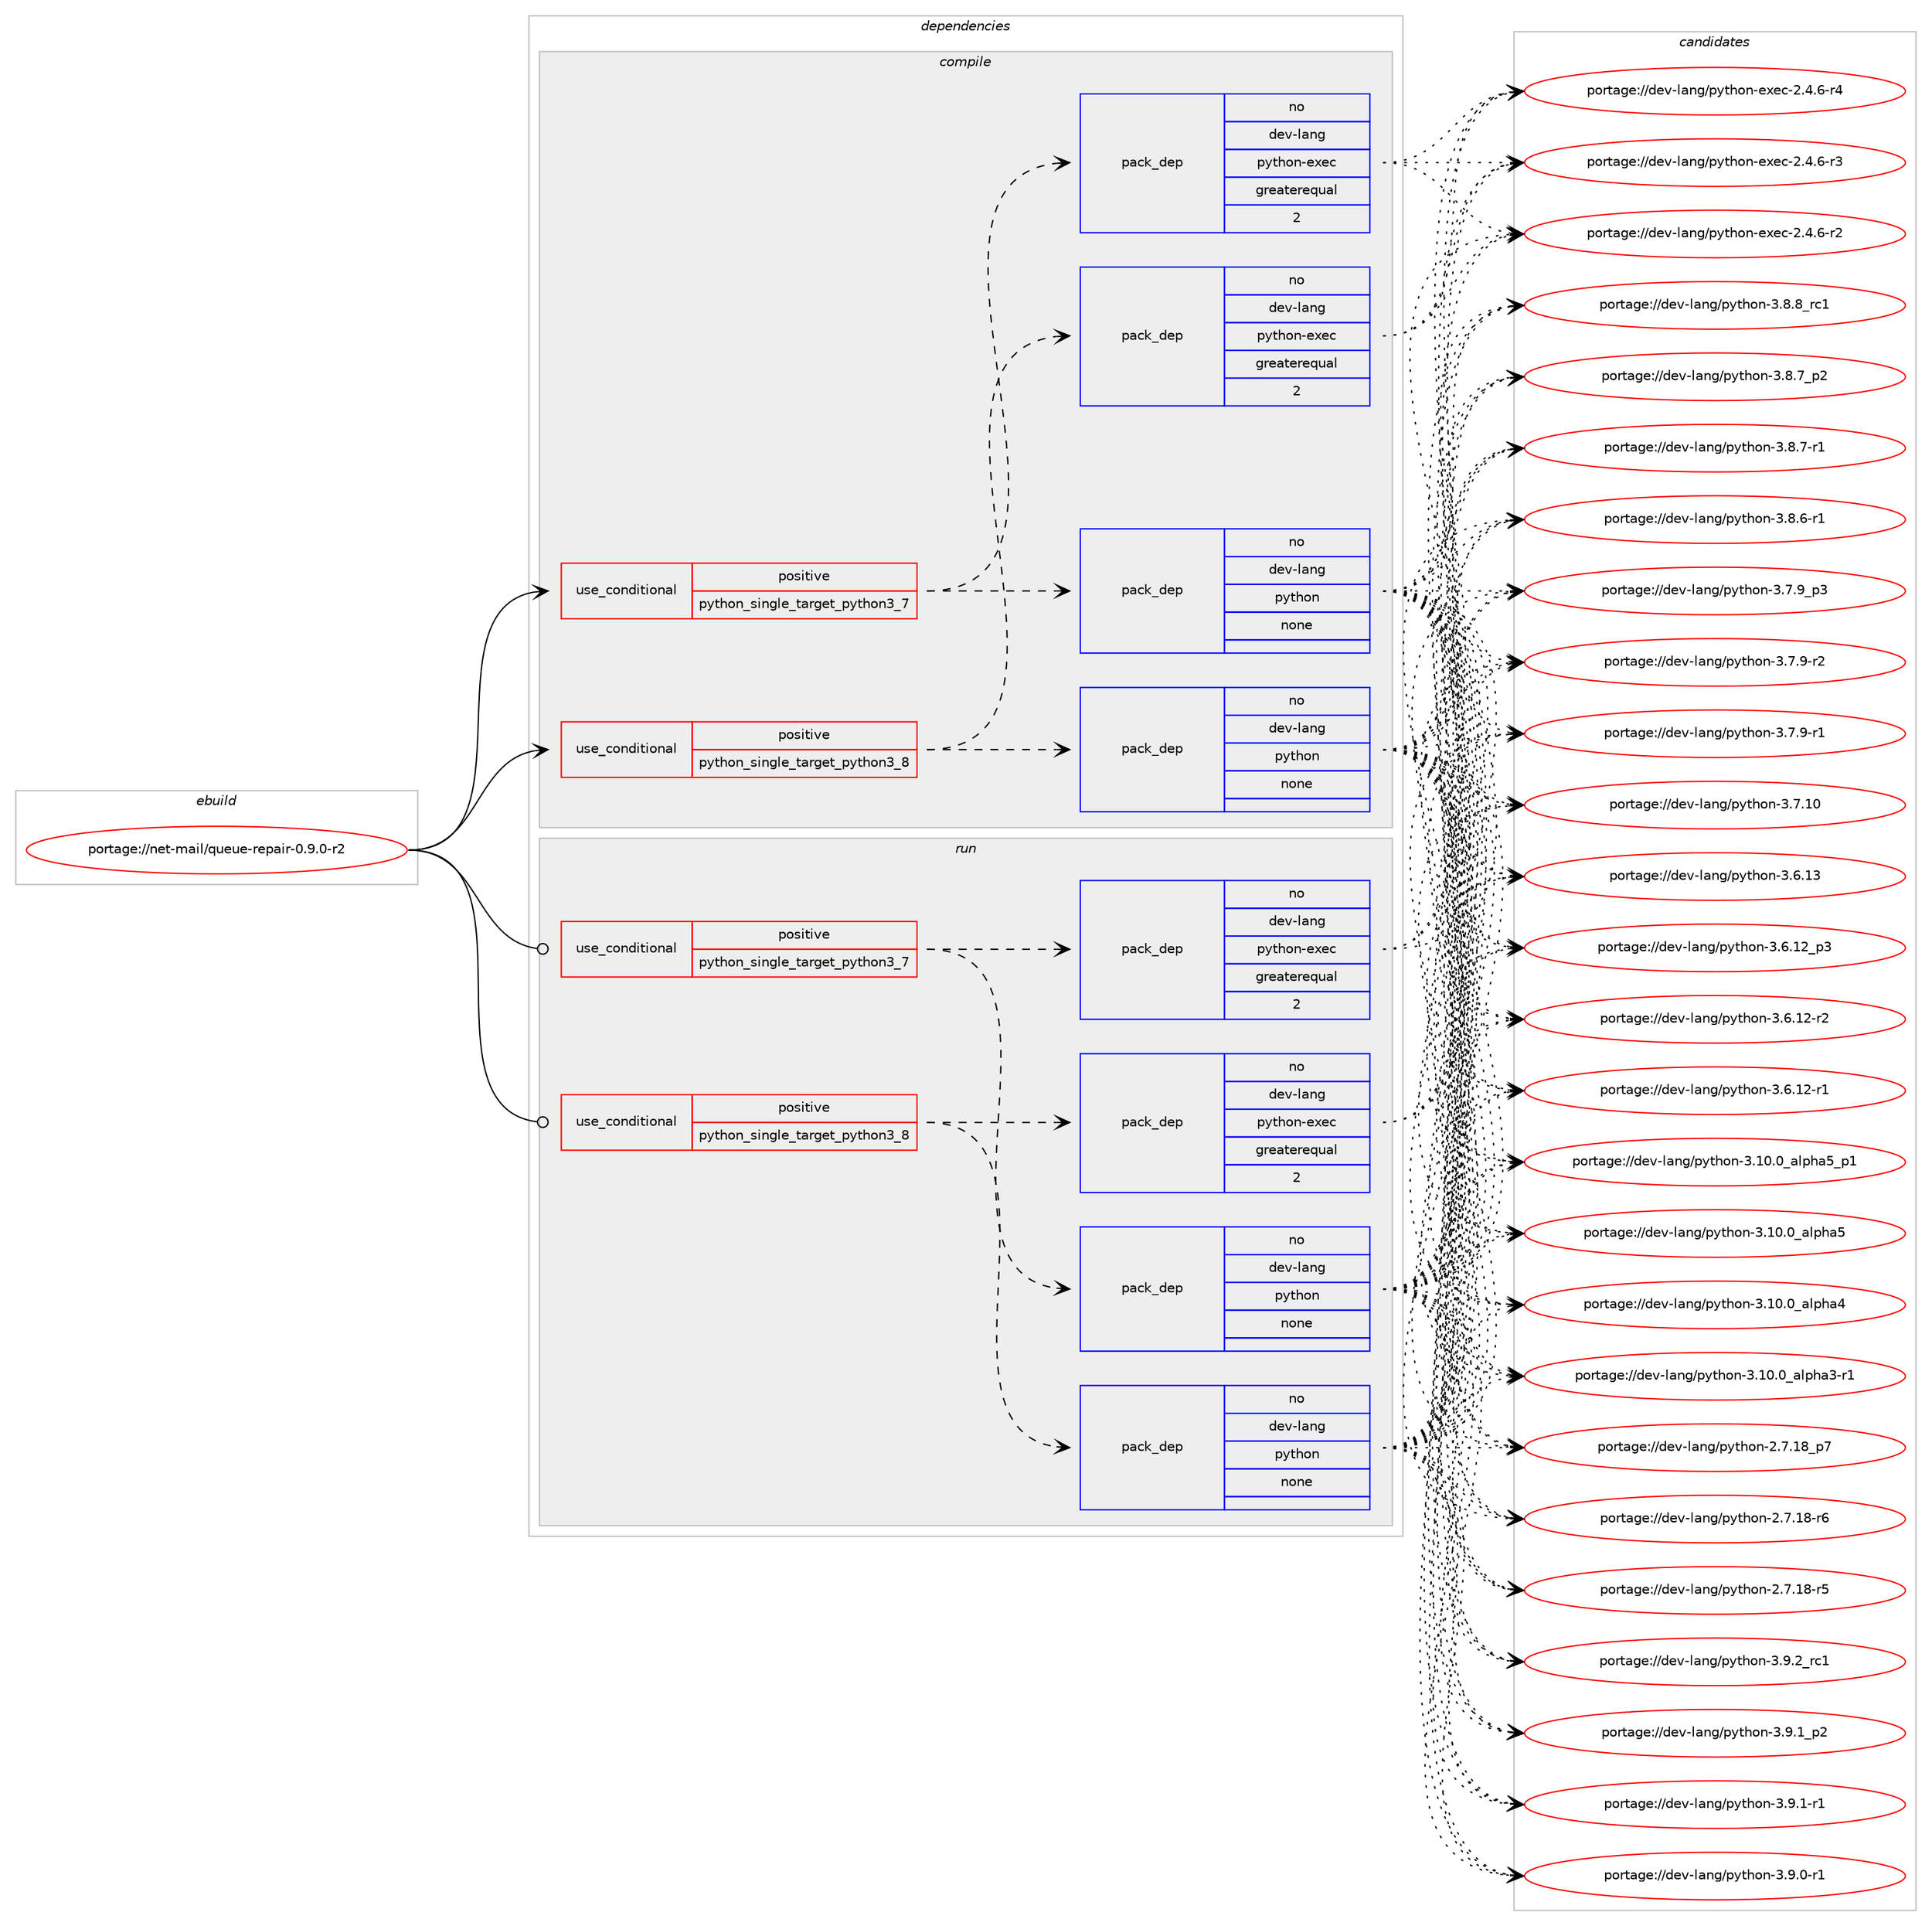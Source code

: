 digraph prolog {

# *************
# Graph options
# *************

newrank=true;
concentrate=true;
compound=true;
graph [rankdir=LR,fontname=Helvetica,fontsize=10,ranksep=1.5];#, ranksep=2.5, nodesep=0.2];
edge  [arrowhead=vee];
node  [fontname=Helvetica,fontsize=10];

# **********
# The ebuild
# **********

subgraph cluster_leftcol {
color=gray;
rank=same;
label=<<i>ebuild</i>>;
id [label="portage://net-mail/queue-repair-0.9.0-r2", color=red, width=4, href="../net-mail/queue-repair-0.9.0-r2.svg"];
}

# ****************
# The dependencies
# ****************

subgraph cluster_midcol {
color=gray;
label=<<i>dependencies</i>>;
subgraph cluster_compile {
fillcolor="#eeeeee";
style=filled;
label=<<i>compile</i>>;
subgraph cond3651 {
dependency13099 [label=<<TABLE BORDER="0" CELLBORDER="1" CELLSPACING="0" CELLPADDING="4"><TR><TD ROWSPAN="3" CELLPADDING="10">use_conditional</TD></TR><TR><TD>positive</TD></TR><TR><TD>python_single_target_python3_7</TD></TR></TABLE>>, shape=none, color=red];
subgraph pack9313 {
dependency13100 [label=<<TABLE BORDER="0" CELLBORDER="1" CELLSPACING="0" CELLPADDING="4" WIDTH="220"><TR><TD ROWSPAN="6" CELLPADDING="30">pack_dep</TD></TR><TR><TD WIDTH="110">no</TD></TR><TR><TD>dev-lang</TD></TR><TR><TD>python</TD></TR><TR><TD>none</TD></TR><TR><TD></TD></TR></TABLE>>, shape=none, color=blue];
}
dependency13099:e -> dependency13100:w [weight=20,style="dashed",arrowhead="vee"];
subgraph pack9314 {
dependency13101 [label=<<TABLE BORDER="0" CELLBORDER="1" CELLSPACING="0" CELLPADDING="4" WIDTH="220"><TR><TD ROWSPAN="6" CELLPADDING="30">pack_dep</TD></TR><TR><TD WIDTH="110">no</TD></TR><TR><TD>dev-lang</TD></TR><TR><TD>python-exec</TD></TR><TR><TD>greaterequal</TD></TR><TR><TD>2</TD></TR></TABLE>>, shape=none, color=blue];
}
dependency13099:e -> dependency13101:w [weight=20,style="dashed",arrowhead="vee"];
}
id:e -> dependency13099:w [weight=20,style="solid",arrowhead="vee"];
subgraph cond3652 {
dependency13102 [label=<<TABLE BORDER="0" CELLBORDER="1" CELLSPACING="0" CELLPADDING="4"><TR><TD ROWSPAN="3" CELLPADDING="10">use_conditional</TD></TR><TR><TD>positive</TD></TR><TR><TD>python_single_target_python3_8</TD></TR></TABLE>>, shape=none, color=red];
subgraph pack9315 {
dependency13103 [label=<<TABLE BORDER="0" CELLBORDER="1" CELLSPACING="0" CELLPADDING="4" WIDTH="220"><TR><TD ROWSPAN="6" CELLPADDING="30">pack_dep</TD></TR><TR><TD WIDTH="110">no</TD></TR><TR><TD>dev-lang</TD></TR><TR><TD>python</TD></TR><TR><TD>none</TD></TR><TR><TD></TD></TR></TABLE>>, shape=none, color=blue];
}
dependency13102:e -> dependency13103:w [weight=20,style="dashed",arrowhead="vee"];
subgraph pack9316 {
dependency13104 [label=<<TABLE BORDER="0" CELLBORDER="1" CELLSPACING="0" CELLPADDING="4" WIDTH="220"><TR><TD ROWSPAN="6" CELLPADDING="30">pack_dep</TD></TR><TR><TD WIDTH="110">no</TD></TR><TR><TD>dev-lang</TD></TR><TR><TD>python-exec</TD></TR><TR><TD>greaterequal</TD></TR><TR><TD>2</TD></TR></TABLE>>, shape=none, color=blue];
}
dependency13102:e -> dependency13104:w [weight=20,style="dashed",arrowhead="vee"];
}
id:e -> dependency13102:w [weight=20,style="solid",arrowhead="vee"];
}
subgraph cluster_compileandrun {
fillcolor="#eeeeee";
style=filled;
label=<<i>compile and run</i>>;
}
subgraph cluster_run {
fillcolor="#eeeeee";
style=filled;
label=<<i>run</i>>;
subgraph cond3653 {
dependency13105 [label=<<TABLE BORDER="0" CELLBORDER="1" CELLSPACING="0" CELLPADDING="4"><TR><TD ROWSPAN="3" CELLPADDING="10">use_conditional</TD></TR><TR><TD>positive</TD></TR><TR><TD>python_single_target_python3_7</TD></TR></TABLE>>, shape=none, color=red];
subgraph pack9317 {
dependency13106 [label=<<TABLE BORDER="0" CELLBORDER="1" CELLSPACING="0" CELLPADDING="4" WIDTH="220"><TR><TD ROWSPAN="6" CELLPADDING="30">pack_dep</TD></TR><TR><TD WIDTH="110">no</TD></TR><TR><TD>dev-lang</TD></TR><TR><TD>python</TD></TR><TR><TD>none</TD></TR><TR><TD></TD></TR></TABLE>>, shape=none, color=blue];
}
dependency13105:e -> dependency13106:w [weight=20,style="dashed",arrowhead="vee"];
subgraph pack9318 {
dependency13107 [label=<<TABLE BORDER="0" CELLBORDER="1" CELLSPACING="0" CELLPADDING="4" WIDTH="220"><TR><TD ROWSPAN="6" CELLPADDING="30">pack_dep</TD></TR><TR><TD WIDTH="110">no</TD></TR><TR><TD>dev-lang</TD></TR><TR><TD>python-exec</TD></TR><TR><TD>greaterequal</TD></TR><TR><TD>2</TD></TR></TABLE>>, shape=none, color=blue];
}
dependency13105:e -> dependency13107:w [weight=20,style="dashed",arrowhead="vee"];
}
id:e -> dependency13105:w [weight=20,style="solid",arrowhead="odot"];
subgraph cond3654 {
dependency13108 [label=<<TABLE BORDER="0" CELLBORDER="1" CELLSPACING="0" CELLPADDING="4"><TR><TD ROWSPAN="3" CELLPADDING="10">use_conditional</TD></TR><TR><TD>positive</TD></TR><TR><TD>python_single_target_python3_8</TD></TR></TABLE>>, shape=none, color=red];
subgraph pack9319 {
dependency13109 [label=<<TABLE BORDER="0" CELLBORDER="1" CELLSPACING="0" CELLPADDING="4" WIDTH="220"><TR><TD ROWSPAN="6" CELLPADDING="30">pack_dep</TD></TR><TR><TD WIDTH="110">no</TD></TR><TR><TD>dev-lang</TD></TR><TR><TD>python</TD></TR><TR><TD>none</TD></TR><TR><TD></TD></TR></TABLE>>, shape=none, color=blue];
}
dependency13108:e -> dependency13109:w [weight=20,style="dashed",arrowhead="vee"];
subgraph pack9320 {
dependency13110 [label=<<TABLE BORDER="0" CELLBORDER="1" CELLSPACING="0" CELLPADDING="4" WIDTH="220"><TR><TD ROWSPAN="6" CELLPADDING="30">pack_dep</TD></TR><TR><TD WIDTH="110">no</TD></TR><TR><TD>dev-lang</TD></TR><TR><TD>python-exec</TD></TR><TR><TD>greaterequal</TD></TR><TR><TD>2</TD></TR></TABLE>>, shape=none, color=blue];
}
dependency13108:e -> dependency13110:w [weight=20,style="dashed",arrowhead="vee"];
}
id:e -> dependency13108:w [weight=20,style="solid",arrowhead="odot"];
}
}

# **************
# The candidates
# **************

subgraph cluster_choices {
rank=same;
color=gray;
label=<<i>candidates</i>>;

subgraph choice9313 {
color=black;
nodesep=1;
choice100101118451089711010347112121116104111110455146574650951149949 [label="portage://dev-lang/python-3.9.2_rc1", color=red, width=4,href="../dev-lang/python-3.9.2_rc1.svg"];
choice1001011184510897110103471121211161041111104551465746499511250 [label="portage://dev-lang/python-3.9.1_p2", color=red, width=4,href="../dev-lang/python-3.9.1_p2.svg"];
choice1001011184510897110103471121211161041111104551465746494511449 [label="portage://dev-lang/python-3.9.1-r1", color=red, width=4,href="../dev-lang/python-3.9.1-r1.svg"];
choice1001011184510897110103471121211161041111104551465746484511449 [label="portage://dev-lang/python-3.9.0-r1", color=red, width=4,href="../dev-lang/python-3.9.0-r1.svg"];
choice100101118451089711010347112121116104111110455146564656951149949 [label="portage://dev-lang/python-3.8.8_rc1", color=red, width=4,href="../dev-lang/python-3.8.8_rc1.svg"];
choice1001011184510897110103471121211161041111104551465646559511250 [label="portage://dev-lang/python-3.8.7_p2", color=red, width=4,href="../dev-lang/python-3.8.7_p2.svg"];
choice1001011184510897110103471121211161041111104551465646554511449 [label="portage://dev-lang/python-3.8.7-r1", color=red, width=4,href="../dev-lang/python-3.8.7-r1.svg"];
choice1001011184510897110103471121211161041111104551465646544511449 [label="portage://dev-lang/python-3.8.6-r1", color=red, width=4,href="../dev-lang/python-3.8.6-r1.svg"];
choice1001011184510897110103471121211161041111104551465546579511251 [label="portage://dev-lang/python-3.7.9_p3", color=red, width=4,href="../dev-lang/python-3.7.9_p3.svg"];
choice1001011184510897110103471121211161041111104551465546574511450 [label="portage://dev-lang/python-3.7.9-r2", color=red, width=4,href="../dev-lang/python-3.7.9-r2.svg"];
choice1001011184510897110103471121211161041111104551465546574511449 [label="portage://dev-lang/python-3.7.9-r1", color=red, width=4,href="../dev-lang/python-3.7.9-r1.svg"];
choice10010111845108971101034711212111610411111045514655464948 [label="portage://dev-lang/python-3.7.10", color=red, width=4,href="../dev-lang/python-3.7.10.svg"];
choice10010111845108971101034711212111610411111045514654464951 [label="portage://dev-lang/python-3.6.13", color=red, width=4,href="../dev-lang/python-3.6.13.svg"];
choice100101118451089711010347112121116104111110455146544649509511251 [label="portage://dev-lang/python-3.6.12_p3", color=red, width=4,href="../dev-lang/python-3.6.12_p3.svg"];
choice100101118451089711010347112121116104111110455146544649504511450 [label="portage://dev-lang/python-3.6.12-r2", color=red, width=4,href="../dev-lang/python-3.6.12-r2.svg"];
choice100101118451089711010347112121116104111110455146544649504511449 [label="portage://dev-lang/python-3.6.12-r1", color=red, width=4,href="../dev-lang/python-3.6.12-r1.svg"];
choice10010111845108971101034711212111610411111045514649484648959710811210497539511249 [label="portage://dev-lang/python-3.10.0_alpha5_p1", color=red, width=4,href="../dev-lang/python-3.10.0_alpha5_p1.svg"];
choice1001011184510897110103471121211161041111104551464948464895971081121049753 [label="portage://dev-lang/python-3.10.0_alpha5", color=red, width=4,href="../dev-lang/python-3.10.0_alpha5.svg"];
choice1001011184510897110103471121211161041111104551464948464895971081121049752 [label="portage://dev-lang/python-3.10.0_alpha4", color=red, width=4,href="../dev-lang/python-3.10.0_alpha4.svg"];
choice10010111845108971101034711212111610411111045514649484648959710811210497514511449 [label="portage://dev-lang/python-3.10.0_alpha3-r1", color=red, width=4,href="../dev-lang/python-3.10.0_alpha3-r1.svg"];
choice100101118451089711010347112121116104111110455046554649569511255 [label="portage://dev-lang/python-2.7.18_p7", color=red, width=4,href="../dev-lang/python-2.7.18_p7.svg"];
choice100101118451089711010347112121116104111110455046554649564511454 [label="portage://dev-lang/python-2.7.18-r6", color=red, width=4,href="../dev-lang/python-2.7.18-r6.svg"];
choice100101118451089711010347112121116104111110455046554649564511453 [label="portage://dev-lang/python-2.7.18-r5", color=red, width=4,href="../dev-lang/python-2.7.18-r5.svg"];
dependency13100:e -> choice100101118451089711010347112121116104111110455146574650951149949:w [style=dotted,weight="100"];
dependency13100:e -> choice1001011184510897110103471121211161041111104551465746499511250:w [style=dotted,weight="100"];
dependency13100:e -> choice1001011184510897110103471121211161041111104551465746494511449:w [style=dotted,weight="100"];
dependency13100:e -> choice1001011184510897110103471121211161041111104551465746484511449:w [style=dotted,weight="100"];
dependency13100:e -> choice100101118451089711010347112121116104111110455146564656951149949:w [style=dotted,weight="100"];
dependency13100:e -> choice1001011184510897110103471121211161041111104551465646559511250:w [style=dotted,weight="100"];
dependency13100:e -> choice1001011184510897110103471121211161041111104551465646554511449:w [style=dotted,weight="100"];
dependency13100:e -> choice1001011184510897110103471121211161041111104551465646544511449:w [style=dotted,weight="100"];
dependency13100:e -> choice1001011184510897110103471121211161041111104551465546579511251:w [style=dotted,weight="100"];
dependency13100:e -> choice1001011184510897110103471121211161041111104551465546574511450:w [style=dotted,weight="100"];
dependency13100:e -> choice1001011184510897110103471121211161041111104551465546574511449:w [style=dotted,weight="100"];
dependency13100:e -> choice10010111845108971101034711212111610411111045514655464948:w [style=dotted,weight="100"];
dependency13100:e -> choice10010111845108971101034711212111610411111045514654464951:w [style=dotted,weight="100"];
dependency13100:e -> choice100101118451089711010347112121116104111110455146544649509511251:w [style=dotted,weight="100"];
dependency13100:e -> choice100101118451089711010347112121116104111110455146544649504511450:w [style=dotted,weight="100"];
dependency13100:e -> choice100101118451089711010347112121116104111110455146544649504511449:w [style=dotted,weight="100"];
dependency13100:e -> choice10010111845108971101034711212111610411111045514649484648959710811210497539511249:w [style=dotted,weight="100"];
dependency13100:e -> choice1001011184510897110103471121211161041111104551464948464895971081121049753:w [style=dotted,weight="100"];
dependency13100:e -> choice1001011184510897110103471121211161041111104551464948464895971081121049752:w [style=dotted,weight="100"];
dependency13100:e -> choice10010111845108971101034711212111610411111045514649484648959710811210497514511449:w [style=dotted,weight="100"];
dependency13100:e -> choice100101118451089711010347112121116104111110455046554649569511255:w [style=dotted,weight="100"];
dependency13100:e -> choice100101118451089711010347112121116104111110455046554649564511454:w [style=dotted,weight="100"];
dependency13100:e -> choice100101118451089711010347112121116104111110455046554649564511453:w [style=dotted,weight="100"];
}
subgraph choice9314 {
color=black;
nodesep=1;
choice10010111845108971101034711212111610411111045101120101994550465246544511452 [label="portage://dev-lang/python-exec-2.4.6-r4", color=red, width=4,href="../dev-lang/python-exec-2.4.6-r4.svg"];
choice10010111845108971101034711212111610411111045101120101994550465246544511451 [label="portage://dev-lang/python-exec-2.4.6-r3", color=red, width=4,href="../dev-lang/python-exec-2.4.6-r3.svg"];
choice10010111845108971101034711212111610411111045101120101994550465246544511450 [label="portage://dev-lang/python-exec-2.4.6-r2", color=red, width=4,href="../dev-lang/python-exec-2.4.6-r2.svg"];
dependency13101:e -> choice10010111845108971101034711212111610411111045101120101994550465246544511452:w [style=dotted,weight="100"];
dependency13101:e -> choice10010111845108971101034711212111610411111045101120101994550465246544511451:w [style=dotted,weight="100"];
dependency13101:e -> choice10010111845108971101034711212111610411111045101120101994550465246544511450:w [style=dotted,weight="100"];
}
subgraph choice9315 {
color=black;
nodesep=1;
choice100101118451089711010347112121116104111110455146574650951149949 [label="portage://dev-lang/python-3.9.2_rc1", color=red, width=4,href="../dev-lang/python-3.9.2_rc1.svg"];
choice1001011184510897110103471121211161041111104551465746499511250 [label="portage://dev-lang/python-3.9.1_p2", color=red, width=4,href="../dev-lang/python-3.9.1_p2.svg"];
choice1001011184510897110103471121211161041111104551465746494511449 [label="portage://dev-lang/python-3.9.1-r1", color=red, width=4,href="../dev-lang/python-3.9.1-r1.svg"];
choice1001011184510897110103471121211161041111104551465746484511449 [label="portage://dev-lang/python-3.9.0-r1", color=red, width=4,href="../dev-lang/python-3.9.0-r1.svg"];
choice100101118451089711010347112121116104111110455146564656951149949 [label="portage://dev-lang/python-3.8.8_rc1", color=red, width=4,href="../dev-lang/python-3.8.8_rc1.svg"];
choice1001011184510897110103471121211161041111104551465646559511250 [label="portage://dev-lang/python-3.8.7_p2", color=red, width=4,href="../dev-lang/python-3.8.7_p2.svg"];
choice1001011184510897110103471121211161041111104551465646554511449 [label="portage://dev-lang/python-3.8.7-r1", color=red, width=4,href="../dev-lang/python-3.8.7-r1.svg"];
choice1001011184510897110103471121211161041111104551465646544511449 [label="portage://dev-lang/python-3.8.6-r1", color=red, width=4,href="../dev-lang/python-3.8.6-r1.svg"];
choice1001011184510897110103471121211161041111104551465546579511251 [label="portage://dev-lang/python-3.7.9_p3", color=red, width=4,href="../dev-lang/python-3.7.9_p3.svg"];
choice1001011184510897110103471121211161041111104551465546574511450 [label="portage://dev-lang/python-3.7.9-r2", color=red, width=4,href="../dev-lang/python-3.7.9-r2.svg"];
choice1001011184510897110103471121211161041111104551465546574511449 [label="portage://dev-lang/python-3.7.9-r1", color=red, width=4,href="../dev-lang/python-3.7.9-r1.svg"];
choice10010111845108971101034711212111610411111045514655464948 [label="portage://dev-lang/python-3.7.10", color=red, width=4,href="../dev-lang/python-3.7.10.svg"];
choice10010111845108971101034711212111610411111045514654464951 [label="portage://dev-lang/python-3.6.13", color=red, width=4,href="../dev-lang/python-3.6.13.svg"];
choice100101118451089711010347112121116104111110455146544649509511251 [label="portage://dev-lang/python-3.6.12_p3", color=red, width=4,href="../dev-lang/python-3.6.12_p3.svg"];
choice100101118451089711010347112121116104111110455146544649504511450 [label="portage://dev-lang/python-3.6.12-r2", color=red, width=4,href="../dev-lang/python-3.6.12-r2.svg"];
choice100101118451089711010347112121116104111110455146544649504511449 [label="portage://dev-lang/python-3.6.12-r1", color=red, width=4,href="../dev-lang/python-3.6.12-r1.svg"];
choice10010111845108971101034711212111610411111045514649484648959710811210497539511249 [label="portage://dev-lang/python-3.10.0_alpha5_p1", color=red, width=4,href="../dev-lang/python-3.10.0_alpha5_p1.svg"];
choice1001011184510897110103471121211161041111104551464948464895971081121049753 [label="portage://dev-lang/python-3.10.0_alpha5", color=red, width=4,href="../dev-lang/python-3.10.0_alpha5.svg"];
choice1001011184510897110103471121211161041111104551464948464895971081121049752 [label="portage://dev-lang/python-3.10.0_alpha4", color=red, width=4,href="../dev-lang/python-3.10.0_alpha4.svg"];
choice10010111845108971101034711212111610411111045514649484648959710811210497514511449 [label="portage://dev-lang/python-3.10.0_alpha3-r1", color=red, width=4,href="../dev-lang/python-3.10.0_alpha3-r1.svg"];
choice100101118451089711010347112121116104111110455046554649569511255 [label="portage://dev-lang/python-2.7.18_p7", color=red, width=4,href="../dev-lang/python-2.7.18_p7.svg"];
choice100101118451089711010347112121116104111110455046554649564511454 [label="portage://dev-lang/python-2.7.18-r6", color=red, width=4,href="../dev-lang/python-2.7.18-r6.svg"];
choice100101118451089711010347112121116104111110455046554649564511453 [label="portage://dev-lang/python-2.7.18-r5", color=red, width=4,href="../dev-lang/python-2.7.18-r5.svg"];
dependency13103:e -> choice100101118451089711010347112121116104111110455146574650951149949:w [style=dotted,weight="100"];
dependency13103:e -> choice1001011184510897110103471121211161041111104551465746499511250:w [style=dotted,weight="100"];
dependency13103:e -> choice1001011184510897110103471121211161041111104551465746494511449:w [style=dotted,weight="100"];
dependency13103:e -> choice1001011184510897110103471121211161041111104551465746484511449:w [style=dotted,weight="100"];
dependency13103:e -> choice100101118451089711010347112121116104111110455146564656951149949:w [style=dotted,weight="100"];
dependency13103:e -> choice1001011184510897110103471121211161041111104551465646559511250:w [style=dotted,weight="100"];
dependency13103:e -> choice1001011184510897110103471121211161041111104551465646554511449:w [style=dotted,weight="100"];
dependency13103:e -> choice1001011184510897110103471121211161041111104551465646544511449:w [style=dotted,weight="100"];
dependency13103:e -> choice1001011184510897110103471121211161041111104551465546579511251:w [style=dotted,weight="100"];
dependency13103:e -> choice1001011184510897110103471121211161041111104551465546574511450:w [style=dotted,weight="100"];
dependency13103:e -> choice1001011184510897110103471121211161041111104551465546574511449:w [style=dotted,weight="100"];
dependency13103:e -> choice10010111845108971101034711212111610411111045514655464948:w [style=dotted,weight="100"];
dependency13103:e -> choice10010111845108971101034711212111610411111045514654464951:w [style=dotted,weight="100"];
dependency13103:e -> choice100101118451089711010347112121116104111110455146544649509511251:w [style=dotted,weight="100"];
dependency13103:e -> choice100101118451089711010347112121116104111110455146544649504511450:w [style=dotted,weight="100"];
dependency13103:e -> choice100101118451089711010347112121116104111110455146544649504511449:w [style=dotted,weight="100"];
dependency13103:e -> choice10010111845108971101034711212111610411111045514649484648959710811210497539511249:w [style=dotted,weight="100"];
dependency13103:e -> choice1001011184510897110103471121211161041111104551464948464895971081121049753:w [style=dotted,weight="100"];
dependency13103:e -> choice1001011184510897110103471121211161041111104551464948464895971081121049752:w [style=dotted,weight="100"];
dependency13103:e -> choice10010111845108971101034711212111610411111045514649484648959710811210497514511449:w [style=dotted,weight="100"];
dependency13103:e -> choice100101118451089711010347112121116104111110455046554649569511255:w [style=dotted,weight="100"];
dependency13103:e -> choice100101118451089711010347112121116104111110455046554649564511454:w [style=dotted,weight="100"];
dependency13103:e -> choice100101118451089711010347112121116104111110455046554649564511453:w [style=dotted,weight="100"];
}
subgraph choice9316 {
color=black;
nodesep=1;
choice10010111845108971101034711212111610411111045101120101994550465246544511452 [label="portage://dev-lang/python-exec-2.4.6-r4", color=red, width=4,href="../dev-lang/python-exec-2.4.6-r4.svg"];
choice10010111845108971101034711212111610411111045101120101994550465246544511451 [label="portage://dev-lang/python-exec-2.4.6-r3", color=red, width=4,href="../dev-lang/python-exec-2.4.6-r3.svg"];
choice10010111845108971101034711212111610411111045101120101994550465246544511450 [label="portage://dev-lang/python-exec-2.4.6-r2", color=red, width=4,href="../dev-lang/python-exec-2.4.6-r2.svg"];
dependency13104:e -> choice10010111845108971101034711212111610411111045101120101994550465246544511452:w [style=dotted,weight="100"];
dependency13104:e -> choice10010111845108971101034711212111610411111045101120101994550465246544511451:w [style=dotted,weight="100"];
dependency13104:e -> choice10010111845108971101034711212111610411111045101120101994550465246544511450:w [style=dotted,weight="100"];
}
subgraph choice9317 {
color=black;
nodesep=1;
choice100101118451089711010347112121116104111110455146574650951149949 [label="portage://dev-lang/python-3.9.2_rc1", color=red, width=4,href="../dev-lang/python-3.9.2_rc1.svg"];
choice1001011184510897110103471121211161041111104551465746499511250 [label="portage://dev-lang/python-3.9.1_p2", color=red, width=4,href="../dev-lang/python-3.9.1_p2.svg"];
choice1001011184510897110103471121211161041111104551465746494511449 [label="portage://dev-lang/python-3.9.1-r1", color=red, width=4,href="../dev-lang/python-3.9.1-r1.svg"];
choice1001011184510897110103471121211161041111104551465746484511449 [label="portage://dev-lang/python-3.9.0-r1", color=red, width=4,href="../dev-lang/python-3.9.0-r1.svg"];
choice100101118451089711010347112121116104111110455146564656951149949 [label="portage://dev-lang/python-3.8.8_rc1", color=red, width=4,href="../dev-lang/python-3.8.8_rc1.svg"];
choice1001011184510897110103471121211161041111104551465646559511250 [label="portage://dev-lang/python-3.8.7_p2", color=red, width=4,href="../dev-lang/python-3.8.7_p2.svg"];
choice1001011184510897110103471121211161041111104551465646554511449 [label="portage://dev-lang/python-3.8.7-r1", color=red, width=4,href="../dev-lang/python-3.8.7-r1.svg"];
choice1001011184510897110103471121211161041111104551465646544511449 [label="portage://dev-lang/python-3.8.6-r1", color=red, width=4,href="../dev-lang/python-3.8.6-r1.svg"];
choice1001011184510897110103471121211161041111104551465546579511251 [label="portage://dev-lang/python-3.7.9_p3", color=red, width=4,href="../dev-lang/python-3.7.9_p3.svg"];
choice1001011184510897110103471121211161041111104551465546574511450 [label="portage://dev-lang/python-3.7.9-r2", color=red, width=4,href="../dev-lang/python-3.7.9-r2.svg"];
choice1001011184510897110103471121211161041111104551465546574511449 [label="portage://dev-lang/python-3.7.9-r1", color=red, width=4,href="../dev-lang/python-3.7.9-r1.svg"];
choice10010111845108971101034711212111610411111045514655464948 [label="portage://dev-lang/python-3.7.10", color=red, width=4,href="../dev-lang/python-3.7.10.svg"];
choice10010111845108971101034711212111610411111045514654464951 [label="portage://dev-lang/python-3.6.13", color=red, width=4,href="../dev-lang/python-3.6.13.svg"];
choice100101118451089711010347112121116104111110455146544649509511251 [label="portage://dev-lang/python-3.6.12_p3", color=red, width=4,href="../dev-lang/python-3.6.12_p3.svg"];
choice100101118451089711010347112121116104111110455146544649504511450 [label="portage://dev-lang/python-3.6.12-r2", color=red, width=4,href="../dev-lang/python-3.6.12-r2.svg"];
choice100101118451089711010347112121116104111110455146544649504511449 [label="portage://dev-lang/python-3.6.12-r1", color=red, width=4,href="../dev-lang/python-3.6.12-r1.svg"];
choice10010111845108971101034711212111610411111045514649484648959710811210497539511249 [label="portage://dev-lang/python-3.10.0_alpha5_p1", color=red, width=4,href="../dev-lang/python-3.10.0_alpha5_p1.svg"];
choice1001011184510897110103471121211161041111104551464948464895971081121049753 [label="portage://dev-lang/python-3.10.0_alpha5", color=red, width=4,href="../dev-lang/python-3.10.0_alpha5.svg"];
choice1001011184510897110103471121211161041111104551464948464895971081121049752 [label="portage://dev-lang/python-3.10.0_alpha4", color=red, width=4,href="../dev-lang/python-3.10.0_alpha4.svg"];
choice10010111845108971101034711212111610411111045514649484648959710811210497514511449 [label="portage://dev-lang/python-3.10.0_alpha3-r1", color=red, width=4,href="../dev-lang/python-3.10.0_alpha3-r1.svg"];
choice100101118451089711010347112121116104111110455046554649569511255 [label="portage://dev-lang/python-2.7.18_p7", color=red, width=4,href="../dev-lang/python-2.7.18_p7.svg"];
choice100101118451089711010347112121116104111110455046554649564511454 [label="portage://dev-lang/python-2.7.18-r6", color=red, width=4,href="../dev-lang/python-2.7.18-r6.svg"];
choice100101118451089711010347112121116104111110455046554649564511453 [label="portage://dev-lang/python-2.7.18-r5", color=red, width=4,href="../dev-lang/python-2.7.18-r5.svg"];
dependency13106:e -> choice100101118451089711010347112121116104111110455146574650951149949:w [style=dotted,weight="100"];
dependency13106:e -> choice1001011184510897110103471121211161041111104551465746499511250:w [style=dotted,weight="100"];
dependency13106:e -> choice1001011184510897110103471121211161041111104551465746494511449:w [style=dotted,weight="100"];
dependency13106:e -> choice1001011184510897110103471121211161041111104551465746484511449:w [style=dotted,weight="100"];
dependency13106:e -> choice100101118451089711010347112121116104111110455146564656951149949:w [style=dotted,weight="100"];
dependency13106:e -> choice1001011184510897110103471121211161041111104551465646559511250:w [style=dotted,weight="100"];
dependency13106:e -> choice1001011184510897110103471121211161041111104551465646554511449:w [style=dotted,weight="100"];
dependency13106:e -> choice1001011184510897110103471121211161041111104551465646544511449:w [style=dotted,weight="100"];
dependency13106:e -> choice1001011184510897110103471121211161041111104551465546579511251:w [style=dotted,weight="100"];
dependency13106:e -> choice1001011184510897110103471121211161041111104551465546574511450:w [style=dotted,weight="100"];
dependency13106:e -> choice1001011184510897110103471121211161041111104551465546574511449:w [style=dotted,weight="100"];
dependency13106:e -> choice10010111845108971101034711212111610411111045514655464948:w [style=dotted,weight="100"];
dependency13106:e -> choice10010111845108971101034711212111610411111045514654464951:w [style=dotted,weight="100"];
dependency13106:e -> choice100101118451089711010347112121116104111110455146544649509511251:w [style=dotted,weight="100"];
dependency13106:e -> choice100101118451089711010347112121116104111110455146544649504511450:w [style=dotted,weight="100"];
dependency13106:e -> choice100101118451089711010347112121116104111110455146544649504511449:w [style=dotted,weight="100"];
dependency13106:e -> choice10010111845108971101034711212111610411111045514649484648959710811210497539511249:w [style=dotted,weight="100"];
dependency13106:e -> choice1001011184510897110103471121211161041111104551464948464895971081121049753:w [style=dotted,weight="100"];
dependency13106:e -> choice1001011184510897110103471121211161041111104551464948464895971081121049752:w [style=dotted,weight="100"];
dependency13106:e -> choice10010111845108971101034711212111610411111045514649484648959710811210497514511449:w [style=dotted,weight="100"];
dependency13106:e -> choice100101118451089711010347112121116104111110455046554649569511255:w [style=dotted,weight="100"];
dependency13106:e -> choice100101118451089711010347112121116104111110455046554649564511454:w [style=dotted,weight="100"];
dependency13106:e -> choice100101118451089711010347112121116104111110455046554649564511453:w [style=dotted,weight="100"];
}
subgraph choice9318 {
color=black;
nodesep=1;
choice10010111845108971101034711212111610411111045101120101994550465246544511452 [label="portage://dev-lang/python-exec-2.4.6-r4", color=red, width=4,href="../dev-lang/python-exec-2.4.6-r4.svg"];
choice10010111845108971101034711212111610411111045101120101994550465246544511451 [label="portage://dev-lang/python-exec-2.4.6-r3", color=red, width=4,href="../dev-lang/python-exec-2.4.6-r3.svg"];
choice10010111845108971101034711212111610411111045101120101994550465246544511450 [label="portage://dev-lang/python-exec-2.4.6-r2", color=red, width=4,href="../dev-lang/python-exec-2.4.6-r2.svg"];
dependency13107:e -> choice10010111845108971101034711212111610411111045101120101994550465246544511452:w [style=dotted,weight="100"];
dependency13107:e -> choice10010111845108971101034711212111610411111045101120101994550465246544511451:w [style=dotted,weight="100"];
dependency13107:e -> choice10010111845108971101034711212111610411111045101120101994550465246544511450:w [style=dotted,weight="100"];
}
subgraph choice9319 {
color=black;
nodesep=1;
choice100101118451089711010347112121116104111110455146574650951149949 [label="portage://dev-lang/python-3.9.2_rc1", color=red, width=4,href="../dev-lang/python-3.9.2_rc1.svg"];
choice1001011184510897110103471121211161041111104551465746499511250 [label="portage://dev-lang/python-3.9.1_p2", color=red, width=4,href="../dev-lang/python-3.9.1_p2.svg"];
choice1001011184510897110103471121211161041111104551465746494511449 [label="portage://dev-lang/python-3.9.1-r1", color=red, width=4,href="../dev-lang/python-3.9.1-r1.svg"];
choice1001011184510897110103471121211161041111104551465746484511449 [label="portage://dev-lang/python-3.9.0-r1", color=red, width=4,href="../dev-lang/python-3.9.0-r1.svg"];
choice100101118451089711010347112121116104111110455146564656951149949 [label="portage://dev-lang/python-3.8.8_rc1", color=red, width=4,href="../dev-lang/python-3.8.8_rc1.svg"];
choice1001011184510897110103471121211161041111104551465646559511250 [label="portage://dev-lang/python-3.8.7_p2", color=red, width=4,href="../dev-lang/python-3.8.7_p2.svg"];
choice1001011184510897110103471121211161041111104551465646554511449 [label="portage://dev-lang/python-3.8.7-r1", color=red, width=4,href="../dev-lang/python-3.8.7-r1.svg"];
choice1001011184510897110103471121211161041111104551465646544511449 [label="portage://dev-lang/python-3.8.6-r1", color=red, width=4,href="../dev-lang/python-3.8.6-r1.svg"];
choice1001011184510897110103471121211161041111104551465546579511251 [label="portage://dev-lang/python-3.7.9_p3", color=red, width=4,href="../dev-lang/python-3.7.9_p3.svg"];
choice1001011184510897110103471121211161041111104551465546574511450 [label="portage://dev-lang/python-3.7.9-r2", color=red, width=4,href="../dev-lang/python-3.7.9-r2.svg"];
choice1001011184510897110103471121211161041111104551465546574511449 [label="portage://dev-lang/python-3.7.9-r1", color=red, width=4,href="../dev-lang/python-3.7.9-r1.svg"];
choice10010111845108971101034711212111610411111045514655464948 [label="portage://dev-lang/python-3.7.10", color=red, width=4,href="../dev-lang/python-3.7.10.svg"];
choice10010111845108971101034711212111610411111045514654464951 [label="portage://dev-lang/python-3.6.13", color=red, width=4,href="../dev-lang/python-3.6.13.svg"];
choice100101118451089711010347112121116104111110455146544649509511251 [label="portage://dev-lang/python-3.6.12_p3", color=red, width=4,href="../dev-lang/python-3.6.12_p3.svg"];
choice100101118451089711010347112121116104111110455146544649504511450 [label="portage://dev-lang/python-3.6.12-r2", color=red, width=4,href="../dev-lang/python-3.6.12-r2.svg"];
choice100101118451089711010347112121116104111110455146544649504511449 [label="portage://dev-lang/python-3.6.12-r1", color=red, width=4,href="../dev-lang/python-3.6.12-r1.svg"];
choice10010111845108971101034711212111610411111045514649484648959710811210497539511249 [label="portage://dev-lang/python-3.10.0_alpha5_p1", color=red, width=4,href="../dev-lang/python-3.10.0_alpha5_p1.svg"];
choice1001011184510897110103471121211161041111104551464948464895971081121049753 [label="portage://dev-lang/python-3.10.0_alpha5", color=red, width=4,href="../dev-lang/python-3.10.0_alpha5.svg"];
choice1001011184510897110103471121211161041111104551464948464895971081121049752 [label="portage://dev-lang/python-3.10.0_alpha4", color=red, width=4,href="../dev-lang/python-3.10.0_alpha4.svg"];
choice10010111845108971101034711212111610411111045514649484648959710811210497514511449 [label="portage://dev-lang/python-3.10.0_alpha3-r1", color=red, width=4,href="../dev-lang/python-3.10.0_alpha3-r1.svg"];
choice100101118451089711010347112121116104111110455046554649569511255 [label="portage://dev-lang/python-2.7.18_p7", color=red, width=4,href="../dev-lang/python-2.7.18_p7.svg"];
choice100101118451089711010347112121116104111110455046554649564511454 [label="portage://dev-lang/python-2.7.18-r6", color=red, width=4,href="../dev-lang/python-2.7.18-r6.svg"];
choice100101118451089711010347112121116104111110455046554649564511453 [label="portage://dev-lang/python-2.7.18-r5", color=red, width=4,href="../dev-lang/python-2.7.18-r5.svg"];
dependency13109:e -> choice100101118451089711010347112121116104111110455146574650951149949:w [style=dotted,weight="100"];
dependency13109:e -> choice1001011184510897110103471121211161041111104551465746499511250:w [style=dotted,weight="100"];
dependency13109:e -> choice1001011184510897110103471121211161041111104551465746494511449:w [style=dotted,weight="100"];
dependency13109:e -> choice1001011184510897110103471121211161041111104551465746484511449:w [style=dotted,weight="100"];
dependency13109:e -> choice100101118451089711010347112121116104111110455146564656951149949:w [style=dotted,weight="100"];
dependency13109:e -> choice1001011184510897110103471121211161041111104551465646559511250:w [style=dotted,weight="100"];
dependency13109:e -> choice1001011184510897110103471121211161041111104551465646554511449:w [style=dotted,weight="100"];
dependency13109:e -> choice1001011184510897110103471121211161041111104551465646544511449:w [style=dotted,weight="100"];
dependency13109:e -> choice1001011184510897110103471121211161041111104551465546579511251:w [style=dotted,weight="100"];
dependency13109:e -> choice1001011184510897110103471121211161041111104551465546574511450:w [style=dotted,weight="100"];
dependency13109:e -> choice1001011184510897110103471121211161041111104551465546574511449:w [style=dotted,weight="100"];
dependency13109:e -> choice10010111845108971101034711212111610411111045514655464948:w [style=dotted,weight="100"];
dependency13109:e -> choice10010111845108971101034711212111610411111045514654464951:w [style=dotted,weight="100"];
dependency13109:e -> choice100101118451089711010347112121116104111110455146544649509511251:w [style=dotted,weight="100"];
dependency13109:e -> choice100101118451089711010347112121116104111110455146544649504511450:w [style=dotted,weight="100"];
dependency13109:e -> choice100101118451089711010347112121116104111110455146544649504511449:w [style=dotted,weight="100"];
dependency13109:e -> choice10010111845108971101034711212111610411111045514649484648959710811210497539511249:w [style=dotted,weight="100"];
dependency13109:e -> choice1001011184510897110103471121211161041111104551464948464895971081121049753:w [style=dotted,weight="100"];
dependency13109:e -> choice1001011184510897110103471121211161041111104551464948464895971081121049752:w [style=dotted,weight="100"];
dependency13109:e -> choice10010111845108971101034711212111610411111045514649484648959710811210497514511449:w [style=dotted,weight="100"];
dependency13109:e -> choice100101118451089711010347112121116104111110455046554649569511255:w [style=dotted,weight="100"];
dependency13109:e -> choice100101118451089711010347112121116104111110455046554649564511454:w [style=dotted,weight="100"];
dependency13109:e -> choice100101118451089711010347112121116104111110455046554649564511453:w [style=dotted,weight="100"];
}
subgraph choice9320 {
color=black;
nodesep=1;
choice10010111845108971101034711212111610411111045101120101994550465246544511452 [label="portage://dev-lang/python-exec-2.4.6-r4", color=red, width=4,href="../dev-lang/python-exec-2.4.6-r4.svg"];
choice10010111845108971101034711212111610411111045101120101994550465246544511451 [label="portage://dev-lang/python-exec-2.4.6-r3", color=red, width=4,href="../dev-lang/python-exec-2.4.6-r3.svg"];
choice10010111845108971101034711212111610411111045101120101994550465246544511450 [label="portage://dev-lang/python-exec-2.4.6-r2", color=red, width=4,href="../dev-lang/python-exec-2.4.6-r2.svg"];
dependency13110:e -> choice10010111845108971101034711212111610411111045101120101994550465246544511452:w [style=dotted,weight="100"];
dependency13110:e -> choice10010111845108971101034711212111610411111045101120101994550465246544511451:w [style=dotted,weight="100"];
dependency13110:e -> choice10010111845108971101034711212111610411111045101120101994550465246544511450:w [style=dotted,weight="100"];
}
}

}
